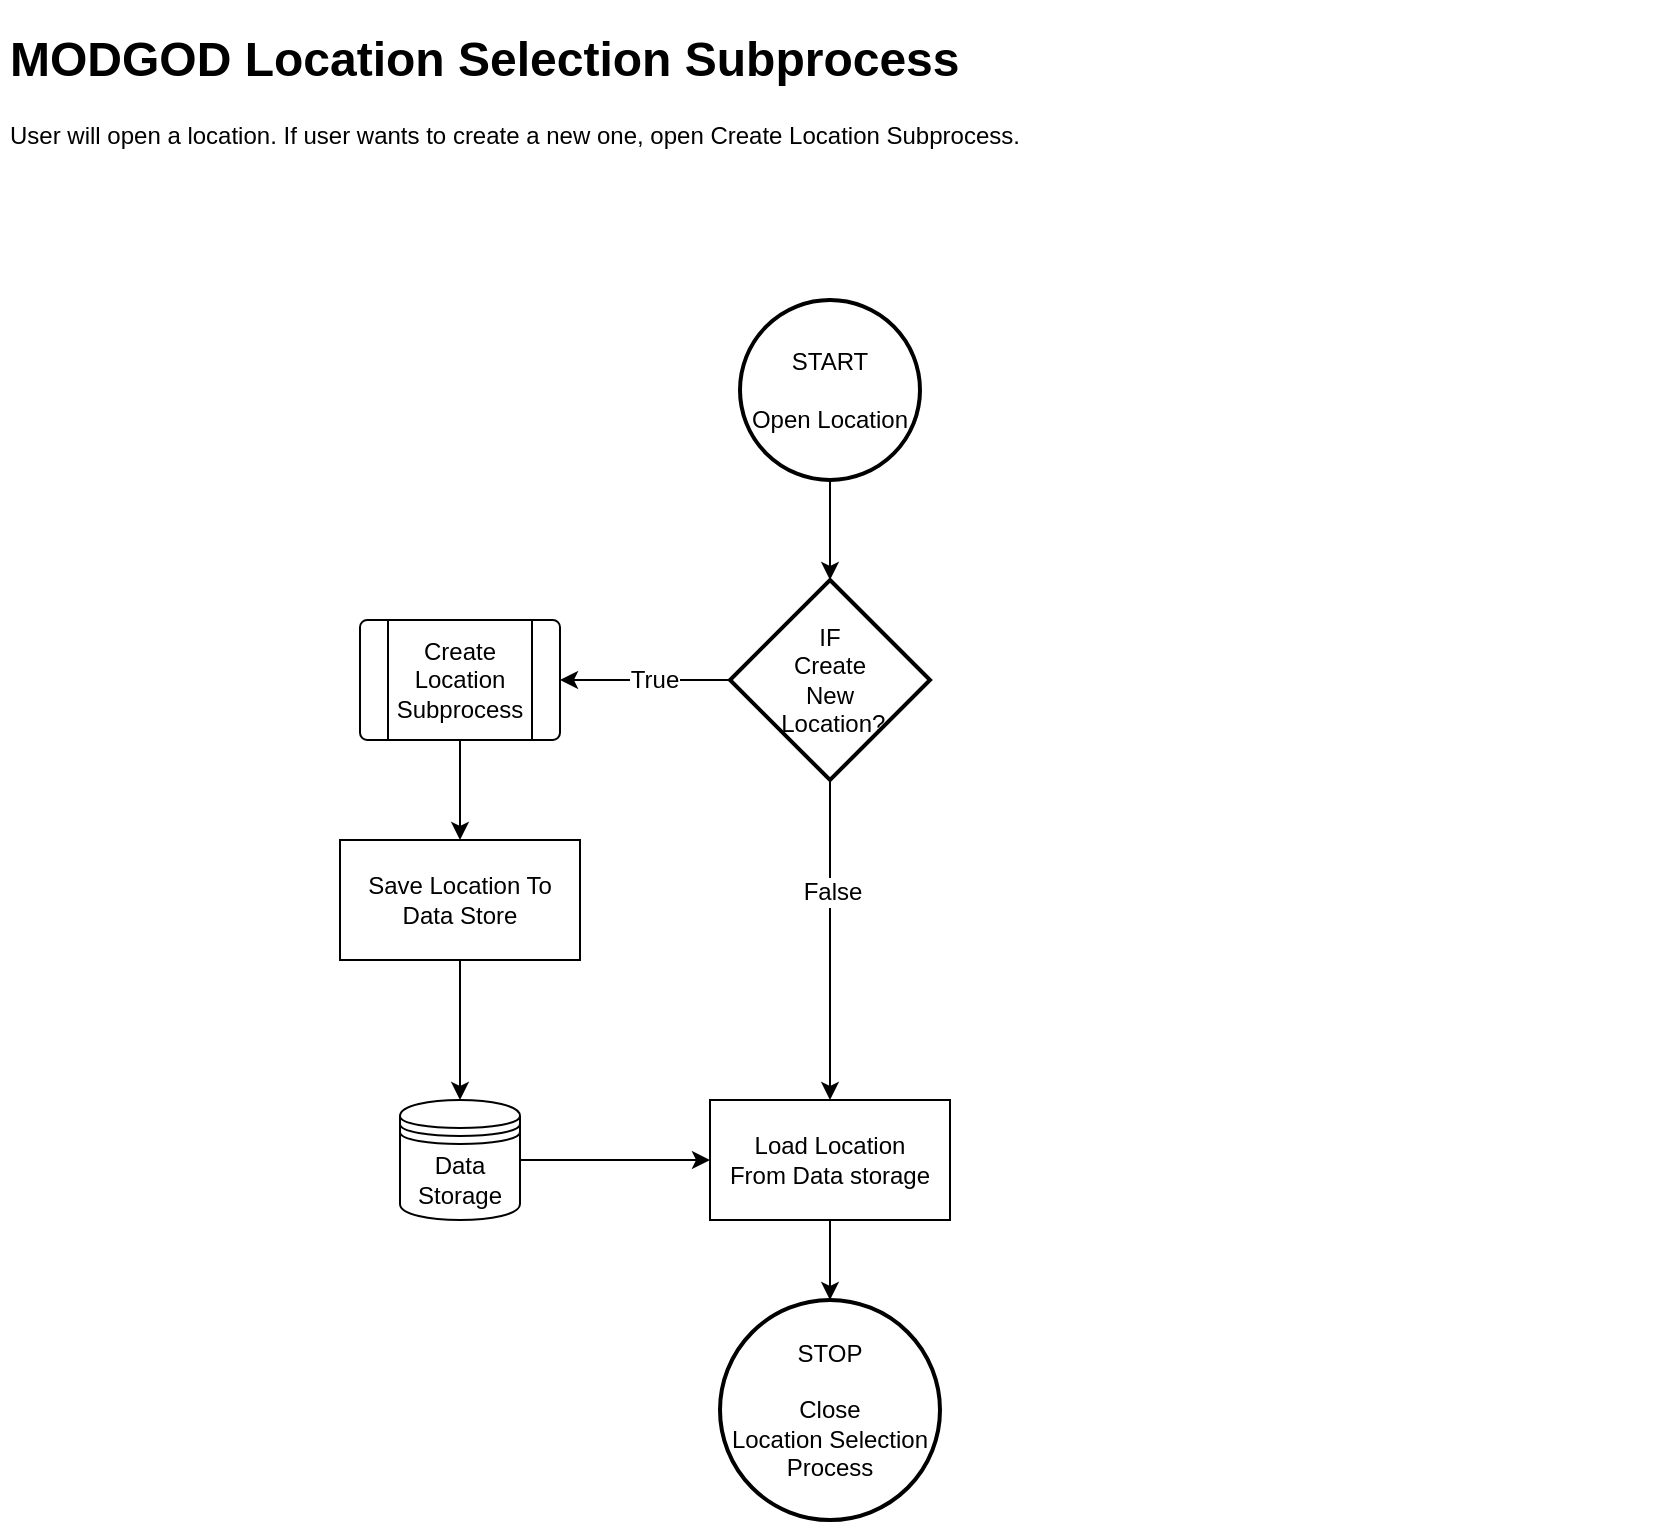 <mxfile version="20.6.2" type="device"><diagram id="zRx6mBnDStIuMqTZuLI2" name="Page-1"><mxGraphModel dx="1648" dy="820" grid="1" gridSize="10" guides="1" tooltips="1" connect="1" arrows="1" fold="1" page="1" pageScale="1" pageWidth="850" pageHeight="1100" math="0" shadow="0"><root><mxCell id="0"/><mxCell id="1" parent="0"/><mxCell id="qjaF9GVgkSd4qTDFkcWv-1" style="edgeStyle=orthogonalEdgeStyle;rounded=0;orthogonalLoop=1;jettySize=auto;html=1;entryX=0.5;entryY=0;entryDx=0;entryDy=0;entryPerimeter=0;" parent="1" source="qjaF9GVgkSd4qTDFkcWv-2" target="qjaF9GVgkSd4qTDFkcWv-9" edge="1"><mxGeometry relative="1" as="geometry"><mxPoint x="415" y="270" as="targetPoint"/></mxGeometry></mxCell><mxCell id="qjaF9GVgkSd4qTDFkcWv-2" value="START&lt;br&gt;&lt;br&gt;Open Location" style="strokeWidth=2;html=1;shape=mxgraph.flowchart.start_2;whiteSpace=wrap;" parent="1" vertex="1"><mxGeometry x="380" y="150" width="90" height="90" as="geometry"/></mxCell><mxCell id="qjaF9GVgkSd4qTDFkcWv-4" value="STOP&lt;br&gt;&lt;br&gt;Close&lt;br&gt;Location Selection&lt;br&gt;Process" style="strokeWidth=2;html=1;shape=mxgraph.flowchart.start_2;whiteSpace=wrap;" parent="1" vertex="1"><mxGeometry x="370" y="650" width="110" height="110" as="geometry"/></mxCell><mxCell id="qjaF9GVgkSd4qTDFkcWv-5" style="edgeStyle=orthogonalEdgeStyle;rounded=0;orthogonalLoop=1;jettySize=auto;html=1;exitX=0.5;exitY=1;exitDx=0;exitDy=0;exitPerimeter=0;fontSize=12;entryX=0.5;entryY=0;entryDx=0;entryDy=0;" parent="1" source="qjaF9GVgkSd4qTDFkcWv-9" target="qjaF9GVgkSd4qTDFkcWv-11" edge="1"><mxGeometry relative="1" as="geometry"><mxPoint x="415" y="420" as="targetPoint"/></mxGeometry></mxCell><mxCell id="qjaF9GVgkSd4qTDFkcWv-6" value="False" style="edgeLabel;html=1;align=center;verticalAlign=middle;resizable=0;points=[];fontSize=12;" parent="qjaF9GVgkSd4qTDFkcWv-5" vertex="1" connectable="0"><mxGeometry x="-0.298" y="1" relative="1" as="geometry"><mxPoint as="offset"/></mxGeometry></mxCell><mxCell id="qjaF9GVgkSd4qTDFkcWv-7" style="edgeStyle=orthogonalEdgeStyle;rounded=0;orthogonalLoop=1;jettySize=auto;html=1;exitX=0;exitY=0.5;exitDx=0;exitDy=0;exitPerimeter=0;entryX=1;entryY=0.5;entryDx=0;entryDy=0;fontSize=12;" parent="1" source="qjaF9GVgkSd4qTDFkcWv-9" target="qjaF9GVgkSd4qTDFkcWv-15" edge="1"><mxGeometry relative="1" as="geometry"/></mxCell><mxCell id="qjaF9GVgkSd4qTDFkcWv-8" value="True" style="edgeLabel;html=1;align=center;verticalAlign=middle;resizable=0;points=[];fontSize=12;" parent="qjaF9GVgkSd4qTDFkcWv-7" vertex="1" connectable="0"><mxGeometry x="-0.093" relative="1" as="geometry"><mxPoint as="offset"/></mxGeometry></mxCell><mxCell id="qjaF9GVgkSd4qTDFkcWv-9" value="IF&lt;br&gt;Create&lt;br&gt;New&lt;br&gt;&amp;nbsp;Location?" style="strokeWidth=2;html=1;shape=mxgraph.flowchart.decision;whiteSpace=wrap;" parent="1" vertex="1"><mxGeometry x="375" y="290" width="100" height="100" as="geometry"/></mxCell><mxCell id="qjaF9GVgkSd4qTDFkcWv-10" style="edgeStyle=orthogonalEdgeStyle;rounded=0;orthogonalLoop=1;jettySize=auto;html=1;exitX=0.5;exitY=1;exitDx=0;exitDy=0;fontSize=12;" parent="1" source="qjaF9GVgkSd4qTDFkcWv-11" target="qjaF9GVgkSd4qTDFkcWv-4" edge="1"><mxGeometry relative="1" as="geometry"/></mxCell><mxCell id="qjaF9GVgkSd4qTDFkcWv-11" value="Load Location&lt;br&gt;From Data storage" style="rounded=0;whiteSpace=wrap;html=1;fontSize=12;" parent="1" vertex="1"><mxGeometry x="365" y="550" width="120" height="60" as="geometry"/></mxCell><mxCell id="qjaF9GVgkSd4qTDFkcWv-12" style="edgeStyle=orthogonalEdgeStyle;rounded=0;orthogonalLoop=1;jettySize=auto;html=1;exitX=1;exitY=0.5;exitDx=0;exitDy=0;entryX=0;entryY=0.5;entryDx=0;entryDy=0;fontSize=12;" parent="1" source="qjaF9GVgkSd4qTDFkcWv-13" target="qjaF9GVgkSd4qTDFkcWv-11" edge="1"><mxGeometry relative="1" as="geometry"/></mxCell><mxCell id="qjaF9GVgkSd4qTDFkcWv-13" value="Data&lt;br&gt;Storage" style="shape=datastore;whiteSpace=wrap;html=1;fontSize=12;" parent="1" vertex="1"><mxGeometry x="210" y="550" width="60" height="60" as="geometry"/></mxCell><mxCell id="qjaF9GVgkSd4qTDFkcWv-14" style="edgeStyle=orthogonalEdgeStyle;rounded=0;orthogonalLoop=1;jettySize=auto;html=1;exitX=0.5;exitY=1;exitDx=0;exitDy=0;fontSize=12;" parent="1" source="qjaF9GVgkSd4qTDFkcWv-15" target="qjaF9GVgkSd4qTDFkcWv-17" edge="1"><mxGeometry relative="1" as="geometry"/></mxCell><mxCell id="qjaF9GVgkSd4qTDFkcWv-15" value="Create Location&lt;br&gt;Subprocess" style="verticalLabelPosition=middle;verticalAlign=middle;html=1;shape=process;whiteSpace=wrap;rounded=1;size=0.14;arcSize=6;fontSize=12;labelPosition=center;align=center;" parent="1" vertex="1"><mxGeometry x="190" y="310" width="100" height="60" as="geometry"/></mxCell><mxCell id="qjaF9GVgkSd4qTDFkcWv-16" style="edgeStyle=orthogonalEdgeStyle;rounded=0;orthogonalLoop=1;jettySize=auto;html=1;fontSize=12;" parent="1" source="qjaF9GVgkSd4qTDFkcWv-17" target="qjaF9GVgkSd4qTDFkcWv-13" edge="1"><mxGeometry relative="1" as="geometry"/></mxCell><mxCell id="qjaF9GVgkSd4qTDFkcWv-17" value="Save Location To&lt;br&gt;Data Store" style="rounded=0;whiteSpace=wrap;html=1;fontSize=12;" parent="1" vertex="1"><mxGeometry x="180" y="420" width="120" height="60" as="geometry"/></mxCell><mxCell id="Ow9n3RhhHYIZs7KW_6x3-1" value="&lt;h1&gt;MODGOD Location Selection Subprocess&lt;/h1&gt;&lt;p&gt;User will open a location. If user wants to create a new one, open Create Location Subprocess.&lt;/p&gt;" style="text;html=1;strokeColor=none;fillColor=none;spacing=5;spacingTop=-20;whiteSpace=wrap;overflow=hidden;rounded=0;" parent="1" vertex="1"><mxGeometry x="10" y="10" width="830" height="120" as="geometry"/></mxCell></root></mxGraphModel></diagram></mxfile>